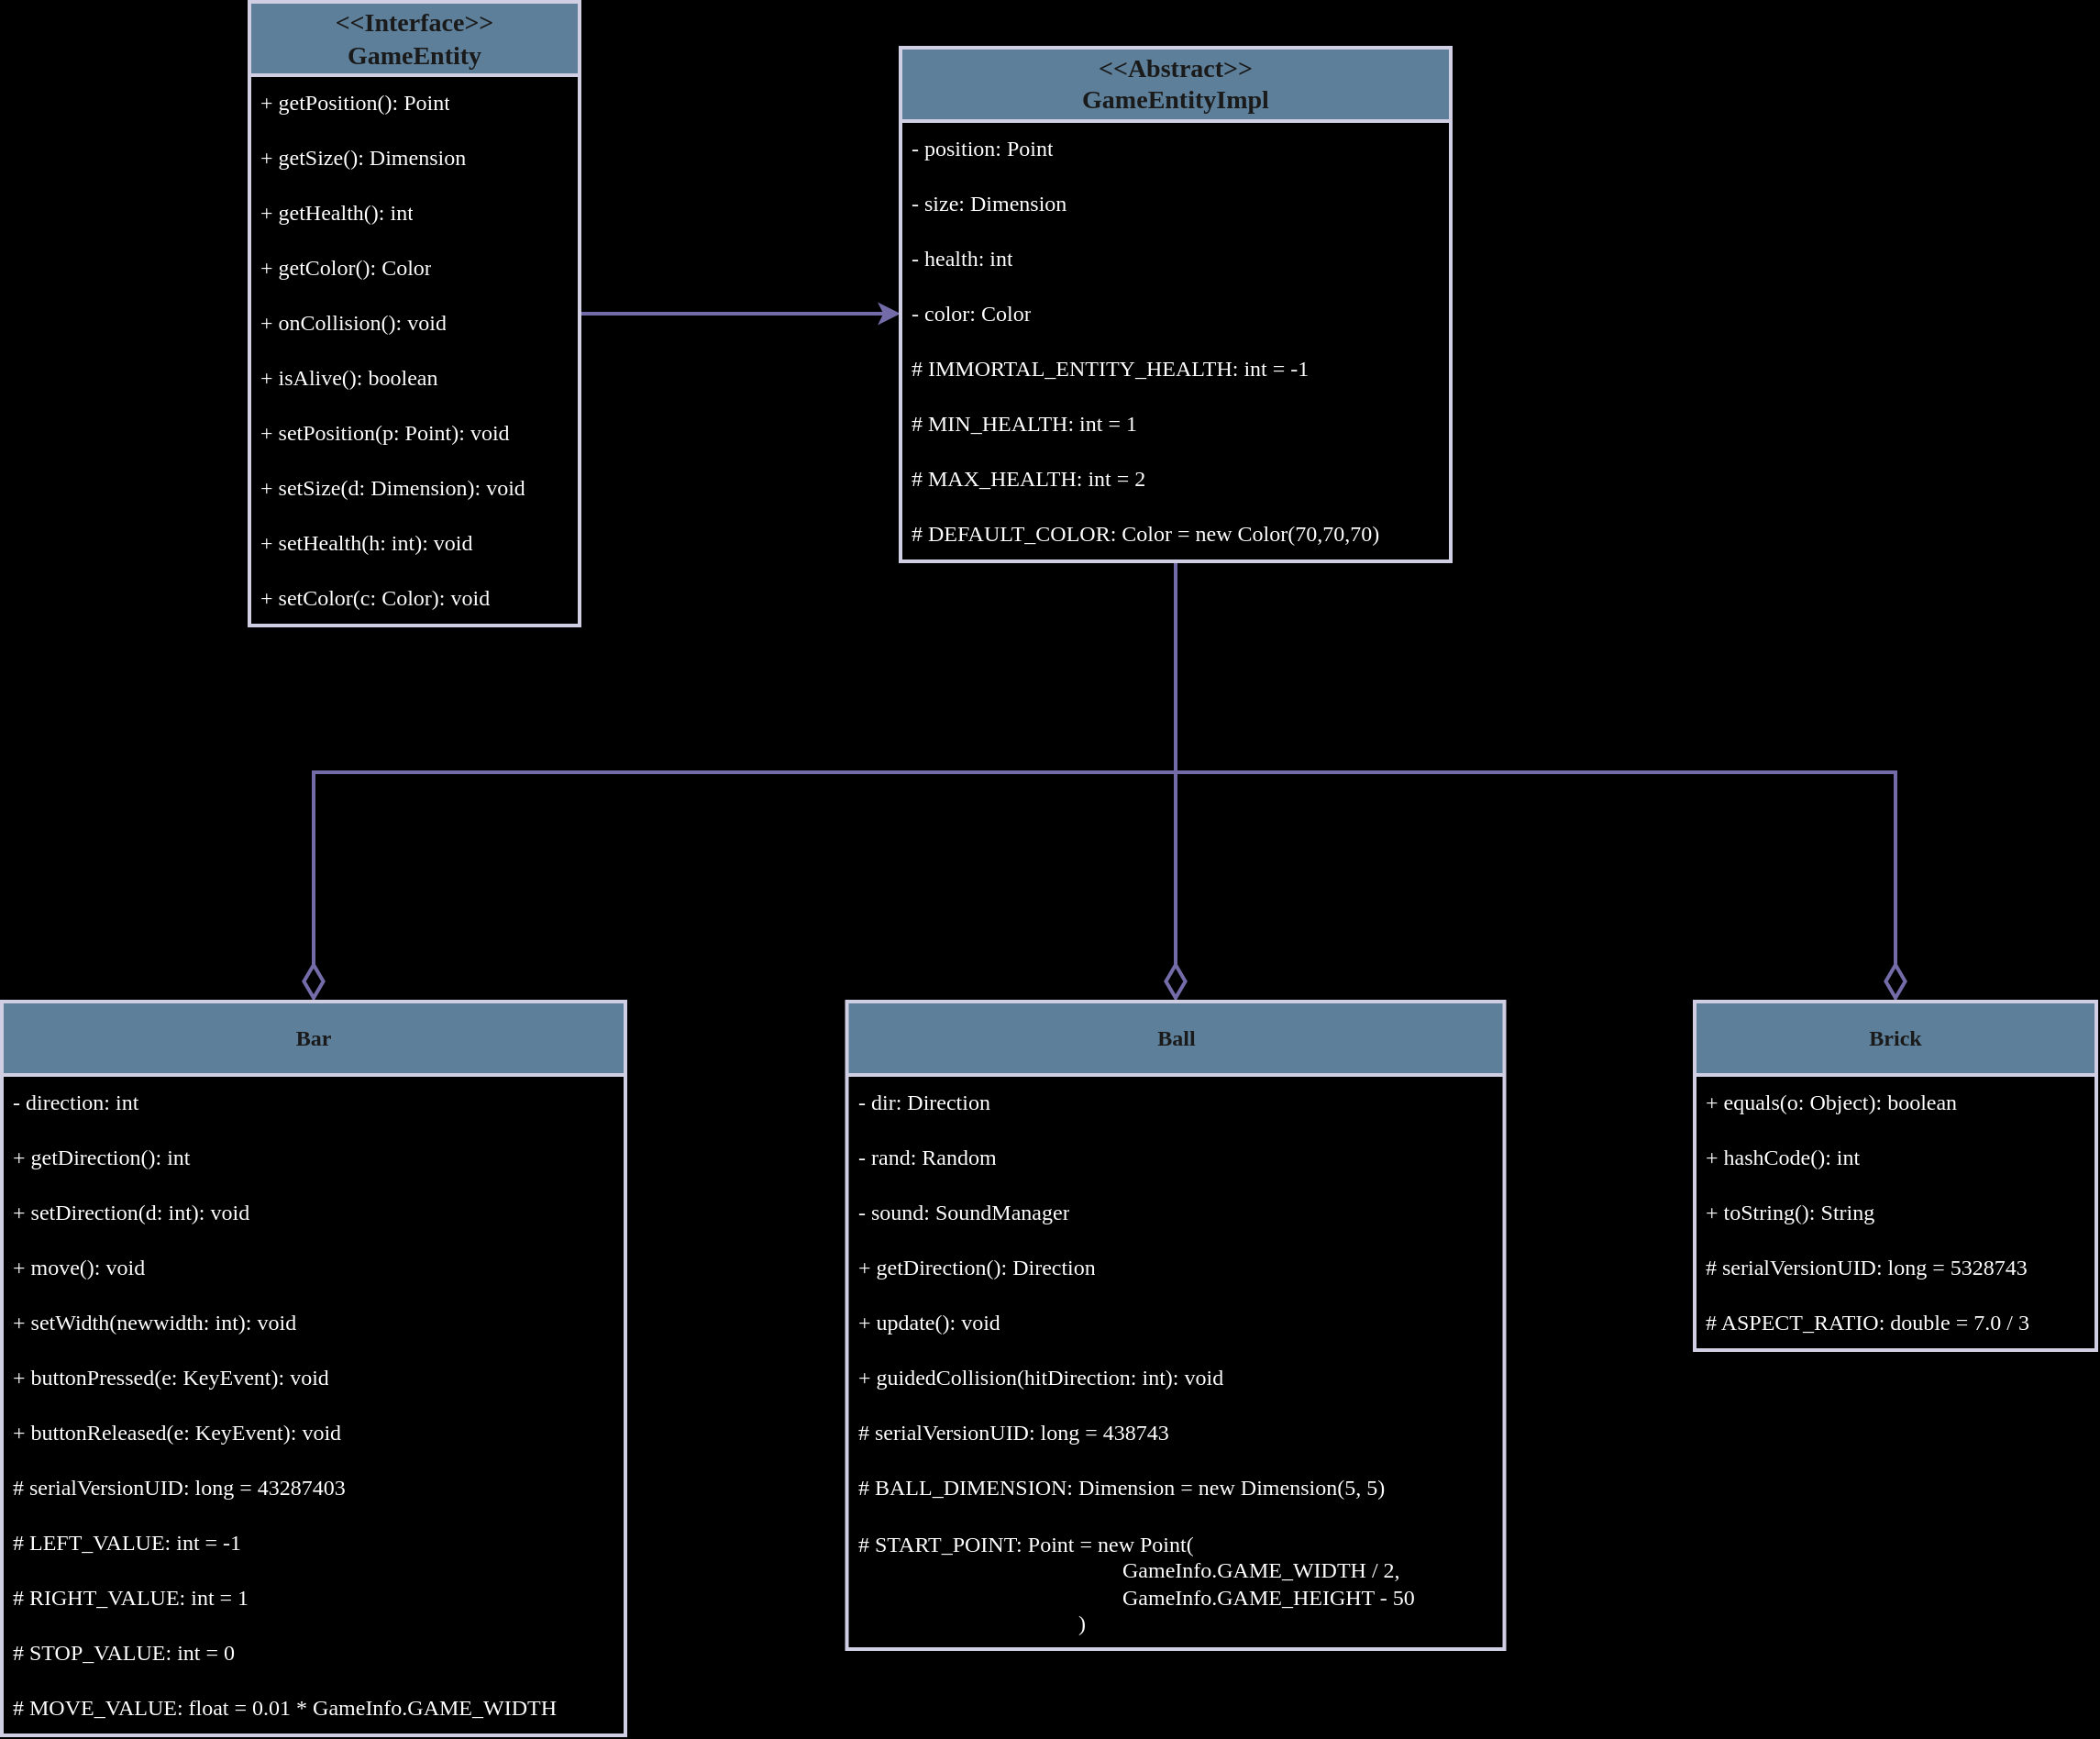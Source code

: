 <mxfile version="24.5.5" type="github">
  <diagram name="Page-1" id="WcbimgASWyKFYWRgDJHT">
    <mxGraphModel dx="1940" dy="2030" grid="0" gridSize="10" guides="1" tooltips="1" connect="1" arrows="1" fold="1" page="0" pageScale="1" pageWidth="850" pageHeight="1100" background="#000000" math="0" shadow="0">
      <root>
        <mxCell id="0" />
        <mxCell id="1" parent="0" />
        <mxCell id="DyRPAL3B6Roxzkc7XD3o-106" style="edgeStyle=orthogonalEdgeStyle;rounded=0;orthogonalLoop=1;jettySize=auto;html=1;entryX=0;entryY=0.5;entryDx=0;entryDy=0;labelBackgroundColor=none;strokeColor=#736CA8;fontColor=default;strokeWidth=2;" edge="1" parent="1" source="DyRPAL3B6Roxzkc7XD3o-27" target="DyRPAL3B6Roxzkc7XD3o-43">
          <mxGeometry relative="1" as="geometry" />
        </mxCell>
        <mxCell id="DyRPAL3B6Roxzkc7XD3o-27" value="&lt;b&gt;&lt;span style=&quot;font-size: 14px;&quot;&gt;&lt;font face=&quot;Verdana&quot;&gt;&amp;lt;&amp;lt;Interface&amp;gt;&amp;gt;&lt;br&gt;GameEntity&lt;/font&gt;&lt;/span&gt;&lt;/b&gt;" style="swimlane;fontStyle=0;childLayout=stackLayout;horizontal=1;startSize=40;horizontalStack=0;resizeParent=1;resizeParentMax=0;resizeLast=0;collapsible=1;marginBottom=0;whiteSpace=wrap;html=1;labelBackgroundColor=none;fillColor=#5D7F99;strokeColor=#D0CEE2;fontColor=#1A1A1A;rounded=0;spacingTop=0;spacing=2;strokeWidth=2;" vertex="1" parent="1">
          <mxGeometry x="-15" y="15" width="180" height="340" as="geometry">
            <mxRectangle x="40" y="40" width="130" height="50" as="alternateBounds" />
          </mxGeometry>
        </mxCell>
        <mxCell id="DyRPAL3B6Roxzkc7XD3o-28" value=" + getPosition(): Point" style="text;strokeColor=none;fillColor=none;align=left;verticalAlign=middle;spacingLeft=4;spacingRight=4;overflow=hidden;points=[[0,0.5],[1,0.5]];portConstraint=eastwest;rotatable=0;whiteSpace=wrap;html=1;labelBackgroundColor=none;fontColor=#FFFFFF;rounded=0;fontFamily=https://fonts.googleapis.com/css2?family=Roboto+Mono:ital,wght@0,100..700;1,100..700&amp;display=swap;fontSource=https%3A%2F%2Ffonts.googleapis.com%2Fcss%3Ffamily%3Dhttps%253A%252F%252Ffonts.googleapis.com%252Fcss2%253Ffamily%253DRoboto%252BMono%253Aital%252Cwght%25400%252C100..700%253B1%252C100..700%2526display%253Dswap;" vertex="1" parent="DyRPAL3B6Roxzkc7XD3o-27">
          <mxGeometry y="40" width="180" height="30" as="geometry" />
        </mxCell>
        <mxCell id="DyRPAL3B6Roxzkc7XD3o-29" value="+ getSize(): Dimension" style="text;strokeColor=none;fillColor=none;align=left;verticalAlign=middle;spacingLeft=4;spacingRight=4;overflow=hidden;points=[[0,0.5],[1,0.5]];portConstraint=eastwest;rotatable=0;whiteSpace=wrap;html=1;labelBackgroundColor=none;fontColor=#FFFFFF;rounded=0;fontFamily=https://fonts.googleapis.com/css2?family=Roboto+Mono:ital,wght@0,100..700;1,100..700&amp;display=swap;fontSource=https%3A%2F%2Ffonts.googleapis.com%2Fcss%3Ffamily%3Dhttps%253A%252F%252Ffonts.googleapis.com%252Fcss2%253Ffamily%253DRoboto%252BMono%253Aital%252Cwght%25400%252C100..700%253B1%252C100..700%2526display%253Dswap;" vertex="1" parent="DyRPAL3B6Roxzkc7XD3o-27">
          <mxGeometry y="70" width="180" height="30" as="geometry" />
        </mxCell>
        <mxCell id="DyRPAL3B6Roxzkc7XD3o-30" value="+ getHealth(): int" style="text;strokeColor=none;fillColor=none;align=left;verticalAlign=middle;spacingLeft=4;spacingRight=4;overflow=hidden;points=[[0,0.5],[1,0.5]];portConstraint=eastwest;rotatable=0;whiteSpace=wrap;html=1;labelBackgroundColor=none;fontColor=#FFFFFF;rounded=0;fontFamily=https://fonts.googleapis.com/css2?family=Roboto+Mono:ital,wght@0,100..700;1,100..700&amp;display=swap;fontSource=https%3A%2F%2Ffonts.googleapis.com%2Fcss%3Ffamily%3Dhttps%253A%252F%252Ffonts.googleapis.com%252Fcss2%253Ffamily%253DRoboto%252BMono%253Aital%252Cwght%25400%252C100..700%253B1%252C100..700%2526display%253Dswap;" vertex="1" parent="DyRPAL3B6Roxzkc7XD3o-27">
          <mxGeometry y="100" width="180" height="30" as="geometry" />
        </mxCell>
        <mxCell id="DyRPAL3B6Roxzkc7XD3o-31" value="+ getColor(): Color" style="text;strokeColor=none;fillColor=none;align=left;verticalAlign=middle;spacingLeft=4;spacingRight=4;overflow=hidden;points=[[0,0.5],[1,0.5]];portConstraint=eastwest;rotatable=0;whiteSpace=wrap;html=1;labelBackgroundColor=none;fontColor=#FFFFFF;rounded=0;fontFamily=https://fonts.googleapis.com/css2?family=Roboto+Mono:ital,wght@0,100..700;1,100..700&amp;display=swap;fontSource=https%3A%2F%2Ffonts.googleapis.com%2Fcss%3Ffamily%3Dhttps%253A%252F%252Ffonts.googleapis.com%252Fcss2%253Ffamily%253DRoboto%252BMono%253Aital%252Cwght%25400%252C100..700%253B1%252C100..700%2526display%253Dswap;" vertex="1" parent="DyRPAL3B6Roxzkc7XD3o-27">
          <mxGeometry y="130" width="180" height="30" as="geometry" />
        </mxCell>
        <mxCell id="DyRPAL3B6Roxzkc7XD3o-32" value="+ onCollision(): void" style="text;strokeColor=none;fillColor=none;align=left;verticalAlign=middle;spacingLeft=4;spacingRight=4;overflow=hidden;points=[[0,0.5],[1,0.5]];portConstraint=eastwest;rotatable=0;whiteSpace=wrap;html=1;labelBackgroundColor=none;fontColor=#FFFFFF;rounded=0;fontFamily=https://fonts.googleapis.com/css2?family=Roboto+Mono:ital,wght@0,100..700;1,100..700&amp;display=swap;fontSource=https%3A%2F%2Ffonts.googleapis.com%2Fcss%3Ffamily%3Dhttps%253A%252F%252Ffonts.googleapis.com%252Fcss2%253Ffamily%253DRoboto%252BMono%253Aital%252Cwght%25400%252C100..700%253B1%252C100..700%2526display%253Dswap;" vertex="1" parent="DyRPAL3B6Roxzkc7XD3o-27">
          <mxGeometry y="160" width="180" height="30" as="geometry" />
        </mxCell>
        <mxCell id="DyRPAL3B6Roxzkc7XD3o-33" value="+ isAlive(): boolean" style="text;strokeColor=none;fillColor=none;align=left;verticalAlign=middle;spacingLeft=4;spacingRight=4;overflow=hidden;points=[[0,0.5],[1,0.5]];portConstraint=eastwest;rotatable=0;whiteSpace=wrap;html=1;labelBackgroundColor=none;fontColor=#FFFFFF;rounded=0;fontFamily=https://fonts.googleapis.com/css2?family=Roboto+Mono:ital,wght@0,100..700;1,100..700&amp;display=swap;fontSource=https%3A%2F%2Ffonts.googleapis.com%2Fcss%3Ffamily%3Dhttps%253A%252F%252Ffonts.googleapis.com%252Fcss2%253Ffamily%253DRoboto%252BMono%253Aital%252Cwght%25400%252C100..700%253B1%252C100..700%2526display%253Dswap;" vertex="1" parent="DyRPAL3B6Roxzkc7XD3o-27">
          <mxGeometry y="190" width="180" height="30" as="geometry" />
        </mxCell>
        <mxCell id="DyRPAL3B6Roxzkc7XD3o-34" value="+ setPosition(p: Point): void" style="text;strokeColor=none;fillColor=none;align=left;verticalAlign=middle;spacingLeft=4;spacingRight=4;overflow=hidden;points=[[0,0.5],[1,0.5]];portConstraint=eastwest;rotatable=0;whiteSpace=wrap;html=1;labelBackgroundColor=none;fontColor=#FFFFFF;rounded=0;fontFamily=https://fonts.googleapis.com/css2?family=Roboto+Mono:ital,wght@0,100..700;1,100..700&amp;display=swap;fontSource=https%3A%2F%2Ffonts.googleapis.com%2Fcss%3Ffamily%3Dhttps%253A%252F%252Ffonts.googleapis.com%252Fcss2%253Ffamily%253DRoboto%252BMono%253Aital%252Cwght%25400%252C100..700%253B1%252C100..700%2526display%253Dswap;" vertex="1" parent="DyRPAL3B6Roxzkc7XD3o-27">
          <mxGeometry y="220" width="180" height="30" as="geometry" />
        </mxCell>
        <mxCell id="DyRPAL3B6Roxzkc7XD3o-35" value="+ setSize(d: Dimension): void" style="text;strokeColor=none;fillColor=none;align=left;verticalAlign=middle;spacingLeft=4;spacingRight=4;overflow=hidden;points=[[0,0.5],[1,0.5]];portConstraint=eastwest;rotatable=0;whiteSpace=wrap;html=1;labelBackgroundColor=none;fontColor=#FFFFFF;rounded=0;fontFamily=https://fonts.googleapis.com/css2?family=Roboto+Mono:ital,wght@0,100..700;1,100..700&amp;display=swap;fontSource=https%3A%2F%2Ffonts.googleapis.com%2Fcss%3Ffamily%3Dhttps%253A%252F%252Ffonts.googleapis.com%252Fcss2%253Ffamily%253DRoboto%252BMono%253Aital%252Cwght%25400%252C100..700%253B1%252C100..700%2526display%253Dswap;" vertex="1" parent="DyRPAL3B6Roxzkc7XD3o-27">
          <mxGeometry y="250" width="180" height="30" as="geometry" />
        </mxCell>
        <mxCell id="DyRPAL3B6Roxzkc7XD3o-36" value="+ setHealth(h: int): void" style="text;strokeColor=none;fillColor=none;align=left;verticalAlign=middle;spacingLeft=4;spacingRight=4;overflow=hidden;points=[[0,0.5],[1,0.5]];portConstraint=eastwest;rotatable=0;whiteSpace=wrap;html=1;labelBackgroundColor=none;fontColor=#FFFFFF;rounded=0;fontFamily=https://fonts.googleapis.com/css2?family=Roboto+Mono:ital,wght@0,100..700;1,100..700&amp;display=swap;fontSource=https%3A%2F%2Ffonts.googleapis.com%2Fcss%3Ffamily%3Dhttps%253A%252F%252Ffonts.googleapis.com%252Fcss2%253Ffamily%253DRoboto%252BMono%253Aital%252Cwght%25400%252C100..700%253B1%252C100..700%2526display%253Dswap;" vertex="1" parent="DyRPAL3B6Roxzkc7XD3o-27">
          <mxGeometry y="280" width="180" height="30" as="geometry" />
        </mxCell>
        <mxCell id="DyRPAL3B6Roxzkc7XD3o-37" value="+ setColor(c: Color): void" style="text;strokeColor=none;fillColor=none;align=left;verticalAlign=middle;spacingLeft=4;spacingRight=4;overflow=hidden;points=[[0,0.5],[1,0.5]];portConstraint=eastwest;rotatable=0;whiteSpace=wrap;html=1;labelBackgroundColor=none;fontColor=#FFFFFF;rounded=0;fontFamily=https://fonts.googleapis.com/css2?family=Roboto+Mono:ital,wght@0,100..700;1,100..700&amp;display=swap;fontSource=https%3A%2F%2Ffonts.googleapis.com%2Fcss%3Ffamily%3Dhttps%253A%252F%252Ffonts.googleapis.com%252Fcss2%253Ffamily%253DRoboto%252BMono%253Aital%252Cwght%25400%252C100..700%253B1%252C100..700%2526display%253Dswap;" vertex="1" parent="DyRPAL3B6Roxzkc7XD3o-27">
          <mxGeometry y="310" width="180" height="30" as="geometry" />
        </mxCell>
        <mxCell id="DyRPAL3B6Roxzkc7XD3o-109" style="edgeStyle=orthogonalEdgeStyle;rounded=0;orthogonalLoop=1;jettySize=auto;html=1;exitX=0.5;exitY=1;exitDx=0;exitDy=0;entryX=0.5;entryY=0;entryDx=0;entryDy=0;labelBackgroundColor=none;strokeColor=#736CA8;fontColor=default;strokeWidth=2;endArrow=diamondThin;endFill=0;startSize=16;endSize=16;" edge="1" parent="1" source="DyRPAL3B6Roxzkc7XD3o-39" target="DyRPAL3B6Roxzkc7XD3o-54">
          <mxGeometry relative="1" as="geometry" />
        </mxCell>
        <mxCell id="DyRPAL3B6Roxzkc7XD3o-110" style="edgeStyle=orthogonalEdgeStyle;rounded=0;orthogonalLoop=1;jettySize=auto;html=1;exitX=0.5;exitY=1;exitDx=0;exitDy=0;entryX=0.5;entryY=0;entryDx=0;entryDy=0;labelBackgroundColor=none;strokeColor=#736CA8;fontColor=default;strokeWidth=2;endArrow=diamondThin;endFill=0;endSize=16;" edge="1" parent="1" source="DyRPAL3B6Roxzkc7XD3o-39" target="DyRPAL3B6Roxzkc7XD3o-67">
          <mxGeometry relative="1" as="geometry" />
        </mxCell>
        <mxCell id="DyRPAL3B6Roxzkc7XD3o-111" style="edgeStyle=orthogonalEdgeStyle;rounded=0;orthogonalLoop=1;jettySize=auto;html=1;exitX=0.5;exitY=1;exitDx=0;exitDy=0;entryX=0.5;entryY=0;entryDx=0;entryDy=0;labelBackgroundColor=none;strokeColor=#736CA8;fontColor=default;strokeWidth=2;endArrow=diamondThin;endFill=0;endSize=16;" edge="1" parent="1" source="DyRPAL3B6Roxzkc7XD3o-39" target="DyRPAL3B6Roxzkc7XD3o-80">
          <mxGeometry relative="1" as="geometry" />
        </mxCell>
        <mxCell id="DyRPAL3B6Roxzkc7XD3o-39" value="&lt;font face=&quot;Verdana&quot;&gt;&lt;b style=&quot;font-size: 14px;&quot;&gt;&amp;lt;&amp;lt;Abstract&amp;gt;&amp;gt;&lt;br&gt;GameEntityImpl&lt;/b&gt;&lt;/font&gt;" style="swimlane;fontStyle=0;childLayout=stackLayout;horizontal=1;startSize=40;horizontalStack=0;resizeParent=1;resizeParentMax=0;resizeLast=0;collapsible=1;marginBottom=0;whiteSpace=wrap;html=1;labelBackgroundColor=none;fillColor=#5D7F99;strokeColor=#D0CEE2;fontColor=#1A1A1A;rounded=0;strokeWidth=2;" vertex="1" parent="1">
          <mxGeometry x="340" y="40" width="300" height="280" as="geometry">
            <mxRectangle x="340" y="40" width="150" height="50" as="alternateBounds" />
          </mxGeometry>
        </mxCell>
        <mxCell id="DyRPAL3B6Roxzkc7XD3o-40" value="- position: Point" style="text;strokeColor=none;fillColor=none;align=left;verticalAlign=middle;spacingLeft=4;spacingRight=4;overflow=hidden;points=[[0,0.5],[1,0.5]];portConstraint=eastwest;rotatable=0;whiteSpace=wrap;html=1;labelBackgroundColor=none;fontColor=#FFFFFF;rounded=0;fontFamily=https://fonts.googleapis.com/css2?family=Roboto+Mono:ital,wght@0,100..700;1,100..700&amp;display=swap;fontSource=https%3A%2F%2Ffonts.googleapis.com%2Fcss%3Ffamily%3Dhttps%253A%252F%252Ffonts.googleapis.com%252Fcss2%253Ffamily%253DRoboto%252BMono%253Aital%252Cwght%25400%252C100..700%253B1%252C100..700%2526display%253Dswap;" vertex="1" parent="DyRPAL3B6Roxzkc7XD3o-39">
          <mxGeometry y="40" width="300" height="30" as="geometry" />
        </mxCell>
        <mxCell id="DyRPAL3B6Roxzkc7XD3o-41" value="- size: Dimension" style="text;strokeColor=none;fillColor=none;align=left;verticalAlign=middle;spacingLeft=4;spacingRight=4;overflow=hidden;points=[[0,0.5],[1,0.5]];portConstraint=eastwest;rotatable=0;whiteSpace=wrap;html=1;labelBackgroundColor=none;fontColor=#FFFFFF;rounded=0;fontFamily=https://fonts.googleapis.com/css2?family=Roboto+Mono:ital,wght@0,100..700;1,100..700&amp;display=swap;fontSource=https%3A%2F%2Ffonts.googleapis.com%2Fcss%3Ffamily%3Dhttps%253A%252F%252Ffonts.googleapis.com%252Fcss2%253Ffamily%253DRoboto%252BMono%253Aital%252Cwght%25400%252C100..700%253B1%252C100..700%2526display%253Dswap;" vertex="1" parent="DyRPAL3B6Roxzkc7XD3o-39">
          <mxGeometry y="70" width="300" height="30" as="geometry" />
        </mxCell>
        <mxCell id="DyRPAL3B6Roxzkc7XD3o-42" value="- health: int" style="text;strokeColor=none;fillColor=none;align=left;verticalAlign=middle;spacingLeft=4;spacingRight=4;overflow=hidden;points=[[0,0.5],[1,0.5]];portConstraint=eastwest;rotatable=0;whiteSpace=wrap;html=1;labelBackgroundColor=none;fontColor=#FFFFFF;rounded=0;fontFamily=https://fonts.googleapis.com/css2?family=Roboto+Mono:ital,wght@0,100..700;1,100..700&amp;display=swap;fontSource=https%3A%2F%2Ffonts.googleapis.com%2Fcss%3Ffamily%3Dhttps%253A%252F%252Ffonts.googleapis.com%252Fcss2%253Ffamily%253DRoboto%252BMono%253Aital%252Cwght%25400%252C100..700%253B1%252C100..700%2526display%253Dswap;" vertex="1" parent="DyRPAL3B6Roxzkc7XD3o-39">
          <mxGeometry y="100" width="300" height="30" as="geometry" />
        </mxCell>
        <mxCell id="DyRPAL3B6Roxzkc7XD3o-43" value="- color: Color" style="text;strokeColor=none;fillColor=none;align=left;verticalAlign=middle;spacingLeft=4;spacingRight=4;overflow=hidden;points=[[0,0.5],[1,0.5]];portConstraint=eastwest;rotatable=0;whiteSpace=wrap;html=1;labelBackgroundColor=none;fontColor=#FFFFFF;rounded=0;fontFamily=https://fonts.googleapis.com/css2?family=Roboto+Mono:ital,wght@0,100..700;1,100..700&amp;display=swap;fontSource=https%3A%2F%2Ffonts.googleapis.com%2Fcss%3Ffamily%3Dhttps%253A%252F%252Ffonts.googleapis.com%252Fcss2%253Ffamily%253DRoboto%252BMono%253Aital%252Cwght%25400%252C100..700%253B1%252C100..700%2526display%253Dswap;" vertex="1" parent="DyRPAL3B6Roxzkc7XD3o-39">
          <mxGeometry y="130" width="300" height="30" as="geometry" />
        </mxCell>
        <mxCell id="DyRPAL3B6Roxzkc7XD3o-48" value="# IMMORTAL_ENTITY_HEALTH: int = -1" style="text;strokeColor=none;fillColor=none;align=left;verticalAlign=middle;spacingLeft=4;spacingRight=4;overflow=hidden;points=[[0,0.5],[1,0.5]];portConstraint=eastwest;rotatable=0;whiteSpace=wrap;html=1;labelBackgroundColor=none;fontColor=#FFFFFF;rounded=0;fontFamily=https://fonts.googleapis.com/css2?family=Roboto+Mono:ital,wght@0,100..700;1,100..700&amp;display=swap;fontSource=https%3A%2F%2Ffonts.googleapis.com%2Fcss%3Ffamily%3Dhttps%253A%252F%252Ffonts.googleapis.com%252Fcss2%253Ffamily%253DRoboto%252BMono%253Aital%252Cwght%25400%252C100..700%253B1%252C100..700%2526display%253Dswap;" vertex="1" parent="DyRPAL3B6Roxzkc7XD3o-39">
          <mxGeometry y="160" width="300" height="30" as="geometry" />
        </mxCell>
        <mxCell id="DyRPAL3B6Roxzkc7XD3o-49" value="# MIN_HEALTH: int = 1" style="text;strokeColor=none;fillColor=none;align=left;verticalAlign=middle;spacingLeft=4;spacingRight=4;overflow=hidden;points=[[0,0.5],[1,0.5]];portConstraint=eastwest;rotatable=0;whiteSpace=wrap;html=1;labelBackgroundColor=none;fontColor=#FFFFFF;rounded=0;fontFamily=https://fonts.googleapis.com/css2?family=Roboto+Mono:ital,wght@0,100..700;1,100..700&amp;display=swap;fontSource=https%3A%2F%2Ffonts.googleapis.com%2Fcss%3Ffamily%3Dhttps%253A%252F%252Ffonts.googleapis.com%252Fcss2%253Ffamily%253DRoboto%252BMono%253Aital%252Cwght%25400%252C100..700%253B1%252C100..700%2526display%253Dswap;" vertex="1" parent="DyRPAL3B6Roxzkc7XD3o-39">
          <mxGeometry y="190" width="300" height="30" as="geometry" />
        </mxCell>
        <mxCell id="DyRPAL3B6Roxzkc7XD3o-50" value="# MAX_HEALTH: int = 2" style="text;strokeColor=none;fillColor=none;align=left;verticalAlign=middle;spacingLeft=4;spacingRight=4;overflow=hidden;points=[[0,0.5],[1,0.5]];portConstraint=eastwest;rotatable=0;whiteSpace=wrap;html=1;labelBackgroundColor=none;fontColor=#FFFFFF;rounded=0;fontFamily=https://fonts.googleapis.com/css2?family=Roboto+Mono:ital,wght@0,100..700;1,100..700&amp;display=swap;fontSource=https%3A%2F%2Ffonts.googleapis.com%2Fcss%3Ffamily%3Dhttps%253A%252F%252Ffonts.googleapis.com%252Fcss2%253Ffamily%253DRoboto%252BMono%253Aital%252Cwght%25400%252C100..700%253B1%252C100..700%2526display%253Dswap;" vertex="1" parent="DyRPAL3B6Roxzkc7XD3o-39">
          <mxGeometry y="220" width="300" height="30" as="geometry" />
        </mxCell>
        <mxCell id="DyRPAL3B6Roxzkc7XD3o-51" value="# DEFAULT_COLOR: Color = new Color(70,70,70)" style="text;strokeColor=none;fillColor=none;align=left;verticalAlign=middle;spacingLeft=4;spacingRight=4;overflow=hidden;points=[[0,0.5],[1,0.5]];portConstraint=eastwest;rotatable=0;whiteSpace=wrap;html=1;labelBackgroundColor=none;fontColor=#FFFFFF;rounded=0;fontFamily=https://fonts.googleapis.com/css2?family=Roboto+Mono:ital,wght@0,100..700;1,100..700&amp;display=swap;fontSource=https%3A%2F%2Ffonts.googleapis.com%2Fcss%3Ffamily%3Dhttps%253A%252F%252Ffonts.googleapis.com%252Fcss2%253Ffamily%253DRoboto%252BMono%253Aital%252Cwght%25400%252C100..700%253B1%252C100..700%2526display%253Dswap;" vertex="1" parent="DyRPAL3B6Roxzkc7XD3o-39">
          <mxGeometry y="250" width="300" height="30" as="geometry" />
        </mxCell>
        <mxCell id="DyRPAL3B6Roxzkc7XD3o-54" value="&lt;font face=&quot;Verdana&quot;&gt;&lt;b&gt;Bar&lt;/b&gt;&lt;/font&gt;" style="swimlane;fontStyle=0;childLayout=stackLayout;horizontal=1;startSize=40;horizontalStack=0;resizeParent=1;resizeParentMax=0;resizeLast=0;collapsible=1;marginBottom=0;whiteSpace=wrap;html=1;labelBackgroundColor=none;fillColor=#5D7F99;strokeColor=#D0CEE2;fontColor=#1A1A1A;rounded=0;strokeWidth=2;" vertex="1" parent="1">
          <mxGeometry x="-150" y="560" width="340" height="400" as="geometry">
            <mxRectangle x="-150" y="560" width="150" height="50" as="alternateBounds" />
          </mxGeometry>
        </mxCell>
        <mxCell id="DyRPAL3B6Roxzkc7XD3o-55" value="- direction: int" style="text;strokeColor=none;fillColor=none;align=left;verticalAlign=middle;spacingLeft=4;spacingRight=4;overflow=hidden;points=[[0,0.5],[1,0.5]];portConstraint=eastwest;rotatable=0;whiteSpace=wrap;html=1;labelBackgroundColor=none;fontColor=#FFFFFF;rounded=0;fontFamily=https://fonts.googleapis.com/css2?family=Roboto+Mono:ital,wght@0,100..700;1,100..700&amp;display=swap;fontSource=https%3A%2F%2Ffonts.googleapis.com%2Fcss%3Ffamily%3Dhttps%253A%252F%252Ffonts.googleapis.com%252Fcss2%253Ffamily%253DRoboto%252BMono%253Aital%252Cwght%25400%252C100..700%253B1%252C100..700%2526display%253Dswap;" vertex="1" parent="DyRPAL3B6Roxzkc7XD3o-54">
          <mxGeometry y="40" width="340" height="30" as="geometry" />
        </mxCell>
        <mxCell id="DyRPAL3B6Roxzkc7XD3o-56" value="+ getDirection(): int" style="text;strokeColor=none;fillColor=none;align=left;verticalAlign=middle;spacingLeft=4;spacingRight=4;overflow=hidden;points=[[0,0.5],[1,0.5]];portConstraint=eastwest;rotatable=0;whiteSpace=wrap;html=1;labelBackgroundColor=none;fontColor=#FFFFFF;rounded=0;fontFamily=https://fonts.googleapis.com/css2?family=Roboto+Mono:ital,wght@0,100..700;1,100..700&amp;display=swap;fontSource=https%3A%2F%2Ffonts.googleapis.com%2Fcss%3Ffamily%3Dhttps%253A%252F%252Ffonts.googleapis.com%252Fcss2%253Ffamily%253DRoboto%252BMono%253Aital%252Cwght%25400%252C100..700%253B1%252C100..700%2526display%253Dswap;" vertex="1" parent="DyRPAL3B6Roxzkc7XD3o-54">
          <mxGeometry y="70" width="340" height="30" as="geometry" />
        </mxCell>
        <mxCell id="DyRPAL3B6Roxzkc7XD3o-57" value="+ setDirection(d: int): void" style="text;strokeColor=none;fillColor=none;align=left;verticalAlign=middle;spacingLeft=4;spacingRight=4;overflow=hidden;points=[[0,0.5],[1,0.5]];portConstraint=eastwest;rotatable=0;whiteSpace=wrap;html=1;labelBackgroundColor=none;fontColor=#FFFFFF;rounded=0;fontFamily=https://fonts.googleapis.com/css2?family=Roboto+Mono:ital,wght@0,100..700;1,100..700&amp;display=swap;fontSource=https%3A%2F%2Ffonts.googleapis.com%2Fcss%3Ffamily%3Dhttps%253A%252F%252Ffonts.googleapis.com%252Fcss2%253Ffamily%253DRoboto%252BMono%253Aital%252Cwght%25400%252C100..700%253B1%252C100..700%2526display%253Dswap;" vertex="1" parent="DyRPAL3B6Roxzkc7XD3o-54">
          <mxGeometry y="100" width="340" height="30" as="geometry" />
        </mxCell>
        <mxCell id="DyRPAL3B6Roxzkc7XD3o-58" value="+ move(): void" style="text;strokeColor=none;fillColor=none;align=left;verticalAlign=middle;spacingLeft=4;spacingRight=4;overflow=hidden;points=[[0,0.5],[1,0.5]];portConstraint=eastwest;rotatable=0;whiteSpace=wrap;html=1;labelBackgroundColor=none;fontColor=#FFFFFF;rounded=0;fontFamily=https://fonts.googleapis.com/css2?family=Roboto+Mono:ital,wght@0,100..700;1,100..700&amp;display=swap;fontSource=https%3A%2F%2Ffonts.googleapis.com%2Fcss%3Ffamily%3Dhttps%253A%252F%252Ffonts.googleapis.com%252Fcss2%253Ffamily%253DRoboto%252BMono%253Aital%252Cwght%25400%252C100..700%253B1%252C100..700%2526display%253Dswap;" vertex="1" parent="DyRPAL3B6Roxzkc7XD3o-54">
          <mxGeometry y="130" width="340" height="30" as="geometry" />
        </mxCell>
        <mxCell id="DyRPAL3B6Roxzkc7XD3o-114" value="+ setWidth(newwidth: int): void" style="text;strokeColor=none;fillColor=none;align=left;verticalAlign=middle;spacingLeft=4;spacingRight=4;overflow=hidden;points=[[0,0.5],[1,0.5]];portConstraint=eastwest;rotatable=0;whiteSpace=wrap;html=1;labelBackgroundColor=none;fontColor=#FFFFFF;rounded=0;fontFamily=https://fonts.googleapis.com/css2?family=Roboto+Mono:ital,wght@0,100..700;1,100..700&amp;display=swap;fontSource=https%3A%2F%2Ffonts.googleapis.com%2Fcss%3Ffamily%3Dhttps%253A%252F%252Ffonts.googleapis.com%252Fcss2%253Ffamily%253DRoboto%252BMono%253Aital%252Cwght%25400%252C100..700%253B1%252C100..700%2526display%253Dswap;" vertex="1" parent="DyRPAL3B6Roxzkc7XD3o-54">
          <mxGeometry y="160" width="340" height="30" as="geometry" />
        </mxCell>
        <mxCell id="DyRPAL3B6Roxzkc7XD3o-115" value="+ buttonPressed(e: KeyEvent): void" style="text;strokeColor=none;fillColor=none;align=left;verticalAlign=middle;spacingLeft=4;spacingRight=4;overflow=hidden;points=[[0,0.5],[1,0.5]];portConstraint=eastwest;rotatable=0;whiteSpace=wrap;html=1;labelBackgroundColor=none;fontColor=#FFFFFF;rounded=0;fontFamily=https://fonts.googleapis.com/css2?family=Roboto+Mono:ital,wght@0,100..700;1,100..700&amp;display=swap;fontSource=https%3A%2F%2Ffonts.googleapis.com%2Fcss%3Ffamily%3Dhttps%253A%252F%252Ffonts.googleapis.com%252Fcss2%253Ffamily%253DRoboto%252BMono%253Aital%252Cwght%25400%252C100..700%253B1%252C100..700%2526display%253Dswap;" vertex="1" parent="DyRPAL3B6Roxzkc7XD3o-54">
          <mxGeometry y="190" width="340" height="30" as="geometry" />
        </mxCell>
        <mxCell id="DyRPAL3B6Roxzkc7XD3o-116" value="+ buttonReleased(e: KeyEvent): void" style="text;strokeColor=none;fillColor=none;align=left;verticalAlign=middle;spacingLeft=4;spacingRight=4;overflow=hidden;points=[[0,0.5],[1,0.5]];portConstraint=eastwest;rotatable=0;whiteSpace=wrap;html=1;labelBackgroundColor=none;fontColor=#FFFFFF;rounded=0;fontFamily=https://fonts.googleapis.com/css2?family=Roboto+Mono:ital,wght@0,100..700;1,100..700&amp;display=swap;fontSource=https%3A%2F%2Ffonts.googleapis.com%2Fcss%3Ffamily%3Dhttps%253A%252F%252Ffonts.googleapis.com%252Fcss2%253Ffamily%253DRoboto%252BMono%253Aital%252Cwght%25400%252C100..700%253B1%252C100..700%2526display%253Dswap;" vertex="1" parent="DyRPAL3B6Roxzkc7XD3o-54">
          <mxGeometry y="220" width="340" height="30" as="geometry" />
        </mxCell>
        <mxCell id="DyRPAL3B6Roxzkc7XD3o-63" value="# serialVersionUID: long = 43287403" style="text;strokeColor=none;fillColor=none;align=left;verticalAlign=middle;spacingLeft=4;spacingRight=4;overflow=hidden;points=[[0,0.5],[1,0.5]];portConstraint=eastwest;rotatable=0;whiteSpace=wrap;html=1;labelBackgroundColor=none;fontColor=#FFFFFF;rounded=0;fontFamily=https://fonts.googleapis.com/css2?family=Roboto+Mono:ital,wght@0,100..700;1,100..700&amp;display=swap;fontSource=https%3A%2F%2Ffonts.googleapis.com%2Fcss%3Ffamily%3Dhttps%253A%252F%252Ffonts.googleapis.com%252Fcss2%253Ffamily%253DRoboto%252BMono%253Aital%252Cwght%25400%252C100..700%253B1%252C100..700%2526display%253Dswap;" vertex="1" parent="DyRPAL3B6Roxzkc7XD3o-54">
          <mxGeometry y="250" width="340" height="30" as="geometry" />
        </mxCell>
        <mxCell id="DyRPAL3B6Roxzkc7XD3o-64" value="# LEFT_VALUE: int = -1" style="text;strokeColor=none;fillColor=none;align=left;verticalAlign=middle;spacingLeft=4;spacingRight=4;overflow=hidden;points=[[0,0.5],[1,0.5]];portConstraint=eastwest;rotatable=0;whiteSpace=wrap;html=1;labelBackgroundColor=none;fontColor=#FFFFFF;rounded=0;fontFamily=https://fonts.googleapis.com/css2?family=Roboto+Mono:ital,wght@0,100..700;1,100..700&amp;display=swap;fontSource=https%3A%2F%2Ffonts.googleapis.com%2Fcss%3Ffamily%3Dhttps%253A%252F%252Ffonts.googleapis.com%252Fcss2%253Ffamily%253DRoboto%252BMono%253Aital%252Cwght%25400%252C100..700%253B1%252C100..700%2526display%253Dswap;" vertex="1" parent="DyRPAL3B6Roxzkc7XD3o-54">
          <mxGeometry y="280" width="340" height="30" as="geometry" />
        </mxCell>
        <mxCell id="DyRPAL3B6Roxzkc7XD3o-65" value="# RIGHT_VALUE: int = 1" style="text;strokeColor=none;fillColor=none;align=left;verticalAlign=middle;spacingLeft=4;spacingRight=4;overflow=hidden;points=[[0,0.5],[1,0.5]];portConstraint=eastwest;rotatable=0;whiteSpace=wrap;html=1;labelBackgroundColor=none;fontColor=#FFFFFF;rounded=0;fontFamily=https://fonts.googleapis.com/css2?family=Roboto+Mono:ital,wght@0,100..700;1,100..700&amp;display=swap;fontSource=https%3A%2F%2Ffonts.googleapis.com%2Fcss%3Ffamily%3Dhttps%253A%252F%252Ffonts.googleapis.com%252Fcss2%253Ffamily%253DRoboto%252BMono%253Aital%252Cwght%25400%252C100..700%253B1%252C100..700%2526display%253Dswap;" vertex="1" parent="DyRPAL3B6Roxzkc7XD3o-54">
          <mxGeometry y="310" width="340" height="30" as="geometry" />
        </mxCell>
        <mxCell id="DyRPAL3B6Roxzkc7XD3o-66" value="# STOP_VALUE: int = 0" style="text;strokeColor=none;fillColor=none;align=left;verticalAlign=middle;spacingLeft=4;spacingRight=4;overflow=hidden;points=[[0,0.5],[1,0.5]];portConstraint=eastwest;rotatable=0;whiteSpace=wrap;html=1;labelBackgroundColor=none;fontColor=#FFFFFF;rounded=0;fontFamily=https://fonts.googleapis.com/css2?family=Roboto+Mono:ital,wght@0,100..700;1,100..700&amp;display=swap;fontSource=https%3A%2F%2Ffonts.googleapis.com%2Fcss%3Ffamily%3Dhttps%253A%252F%252Ffonts.googleapis.com%252Fcss2%253Ffamily%253DRoboto%252BMono%253Aital%252Cwght%25400%252C100..700%253B1%252C100..700%2526display%253Dswap;" vertex="1" parent="DyRPAL3B6Roxzkc7XD3o-54">
          <mxGeometry y="340" width="340" height="30" as="geometry" />
        </mxCell>
        <mxCell id="DyRPAL3B6Roxzkc7XD3o-113" value="# MOVE_VALUE: float = 0.01 * GameInfo.GAME_WIDTH" style="text;strokeColor=none;fillColor=none;align=left;verticalAlign=middle;spacingLeft=4;spacingRight=4;overflow=hidden;points=[[0,0.5],[1,0.5]];portConstraint=eastwest;rotatable=0;whiteSpace=wrap;html=1;labelBackgroundColor=none;fontColor=#FFFFFF;rounded=0;fontFamily=https://fonts.googleapis.com/css2?family=Roboto+Mono:ital,wght@0,100..700;1,100..700&amp;display=swap;fontSource=https%3A%2F%2Ffonts.googleapis.com%2Fcss%3Ffamily%3Dhttps%253A%252F%252Ffonts.googleapis.com%252Fcss2%253Ffamily%253DRoboto%252BMono%253Aital%252Cwght%25400%252C100..700%253B1%252C100..700%2526display%253Dswap;" vertex="1" parent="DyRPAL3B6Roxzkc7XD3o-54">
          <mxGeometry y="370" width="340" height="30" as="geometry" />
        </mxCell>
        <mxCell id="DyRPAL3B6Roxzkc7XD3o-67" value="&lt;font face=&quot;Verdana&quot;&gt;&lt;b&gt;Ball&lt;/b&gt;&lt;/font&gt;" style="swimlane;fontStyle=0;childLayout=stackLayout;horizontal=1;startSize=40;horizontalStack=0;resizeParent=1;resizeParentMax=0;resizeLast=0;collapsible=1;marginBottom=0;whiteSpace=wrap;html=1;labelBackgroundColor=none;fillColor=#5D7F99;strokeColor=#D0CEE2;fontColor=#1A1A1A;rounded=0;strokeWidth=2;" vertex="1" parent="1">
          <mxGeometry x="310.75" y="560" width="358.5" height="353" as="geometry">
            <mxRectangle x="340" y="310" width="150" height="50" as="alternateBounds" />
          </mxGeometry>
        </mxCell>
        <mxCell id="DyRPAL3B6Roxzkc7XD3o-68" value="- dir: Direction" style="text;strokeColor=none;fillColor=none;align=left;verticalAlign=middle;spacingLeft=4;spacingRight=4;overflow=hidden;points=[[0,0.5],[1,0.5]];portConstraint=eastwest;rotatable=0;whiteSpace=wrap;html=1;labelBackgroundColor=none;fontColor=#FFFFFF;rounded=0;fontFamily=https://fonts.googleapis.com/css2?family=Roboto+Mono:ital,wght@0,100..700;1,100..700&amp;display=swap;fontSource=https%3A%2F%2Ffonts.googleapis.com%2Fcss%3Ffamily%3Dhttps%253A%252F%252Ffonts.googleapis.com%252Fcss2%253Ffamily%253DRoboto%252BMono%253Aital%252Cwght%25400%252C100..700%253B1%252C100..700%2526display%253Dswap;" vertex="1" parent="DyRPAL3B6Roxzkc7XD3o-67">
          <mxGeometry y="40" width="358.5" height="30" as="geometry" />
        </mxCell>
        <mxCell id="DyRPAL3B6Roxzkc7XD3o-69" value="- rand: Random" style="text;strokeColor=none;fillColor=none;align=left;verticalAlign=middle;spacingLeft=4;spacingRight=4;overflow=hidden;points=[[0,0.5],[1,0.5]];portConstraint=eastwest;rotatable=0;whiteSpace=wrap;html=1;labelBackgroundColor=none;fontColor=#FFFFFF;rounded=0;fontFamily=https://fonts.googleapis.com/css2?family=Roboto+Mono:ital,wght@0,100..700;1,100..700&amp;display=swap;fontSource=https%3A%2F%2Ffonts.googleapis.com%2Fcss%3Ffamily%3Dhttps%253A%252F%252Ffonts.googleapis.com%252Fcss2%253Ffamily%253DRoboto%252BMono%253Aital%252Cwght%25400%252C100..700%253B1%252C100..700%2526display%253Dswap;" vertex="1" parent="DyRPAL3B6Roxzkc7XD3o-67">
          <mxGeometry y="70" width="358.5" height="30" as="geometry" />
        </mxCell>
        <mxCell id="DyRPAL3B6Roxzkc7XD3o-70" value="- sound: SoundManager" style="text;strokeColor=none;fillColor=none;align=left;verticalAlign=middle;spacingLeft=4;spacingRight=4;overflow=hidden;points=[[0,0.5],[1,0.5]];portConstraint=eastwest;rotatable=0;whiteSpace=wrap;html=1;labelBackgroundColor=none;fontColor=#FFFFFF;rounded=0;fontFamily=https://fonts.googleapis.com/css2?family=Roboto+Mono:ital,wght@0,100..700;1,100..700&amp;display=swap;fontSource=https%3A%2F%2Ffonts.googleapis.com%2Fcss%3Ffamily%3Dhttps%253A%252F%252Ffonts.googleapis.com%252Fcss2%253Ffamily%253DRoboto%252BMono%253Aital%252Cwght%25400%252C100..700%253B1%252C100..700%2526display%253Dswap;" vertex="1" parent="DyRPAL3B6Roxzkc7XD3o-67">
          <mxGeometry y="100" width="358.5" height="30" as="geometry" />
        </mxCell>
        <mxCell id="DyRPAL3B6Roxzkc7XD3o-71" value="+ getDirection(): Direction" style="text;strokeColor=none;fillColor=none;align=left;verticalAlign=middle;spacingLeft=4;spacingRight=4;overflow=hidden;points=[[0,0.5],[1,0.5]];portConstraint=eastwest;rotatable=0;whiteSpace=wrap;html=1;labelBackgroundColor=none;fontColor=#FFFFFF;rounded=0;fontFamily=https://fonts.googleapis.com/css2?family=Roboto+Mono:ital,wght@0,100..700;1,100..700&amp;display=swap;fontSource=https%3A%2F%2Ffonts.googleapis.com%2Fcss%3Ffamily%3Dhttps%253A%252F%252Ffonts.googleapis.com%252Fcss2%253Ffamily%253DRoboto%252BMono%253Aital%252Cwght%25400%252C100..700%253B1%252C100..700%2526display%253Dswap;" vertex="1" parent="DyRPAL3B6Roxzkc7XD3o-67">
          <mxGeometry y="130" width="358.5" height="30" as="geometry" />
        </mxCell>
        <mxCell id="DyRPAL3B6Roxzkc7XD3o-72" value="+ update(): void" style="text;strokeColor=none;fillColor=none;align=left;verticalAlign=middle;spacingLeft=4;spacingRight=4;overflow=hidden;points=[[0,0.5],[1,0.5]];portConstraint=eastwest;rotatable=0;whiteSpace=wrap;html=1;labelBackgroundColor=none;fontColor=#FFFFFF;rounded=0;fontFamily=https://fonts.googleapis.com/css2?family=Roboto+Mono:ital,wght@0,100..700;1,100..700&amp;display=swap;fontSource=https%3A%2F%2Ffonts.googleapis.com%2Fcss%3Ffamily%3Dhttps%253A%252F%252Ffonts.googleapis.com%252Fcss2%253Ffamily%253DRoboto%252BMono%253Aital%252Cwght%25400%252C100..700%253B1%252C100..700%2526display%253Dswap;" vertex="1" parent="DyRPAL3B6Roxzkc7XD3o-67">
          <mxGeometry y="160" width="358.5" height="30" as="geometry" />
        </mxCell>
        <mxCell id="DyRPAL3B6Roxzkc7XD3o-74" value="+ guidedCollision(hitDirection: int): void" style="text;strokeColor=none;fillColor=none;align=left;verticalAlign=middle;spacingLeft=4;spacingRight=4;overflow=hidden;points=[[0,0.5],[1,0.5]];portConstraint=eastwest;rotatable=0;whiteSpace=wrap;html=1;labelBackgroundColor=none;fontColor=#FFFFFF;rounded=0;fontFamily=https://fonts.googleapis.com/css2?family=Roboto+Mono:ital,wght@0,100..700;1,100..700&amp;display=swap;fontSource=https%3A%2F%2Ffonts.googleapis.com%2Fcss%3Ffamily%3Dhttps%253A%252F%252Ffonts.googleapis.com%252Fcss2%253Ffamily%253DRoboto%252BMono%253Aital%252Cwght%25400%252C100..700%253B1%252C100..700%2526display%253Dswap;" vertex="1" parent="DyRPAL3B6Roxzkc7XD3o-67">
          <mxGeometry y="190" width="358.5" height="30" as="geometry" />
        </mxCell>
        <mxCell id="DyRPAL3B6Roxzkc7XD3o-75" value="# serialVersionUID: long = 438743" style="text;strokeColor=none;fillColor=none;align=left;verticalAlign=middle;spacingLeft=4;spacingRight=4;overflow=hidden;points=[[0,0.5],[1,0.5]];portConstraint=eastwest;rotatable=0;whiteSpace=wrap;html=1;labelBackgroundColor=none;fontColor=#FFFFFF;rounded=0;fontFamily=https://fonts.googleapis.com/css2?family=Roboto+Mono:ital,wght@0,100..700;1,100..700&amp;display=swap;fontSource=https%3A%2F%2Ffonts.googleapis.com%2Fcss%3Ffamily%3Dhttps%253A%252F%252Ffonts.googleapis.com%252Fcss2%253Ffamily%253DRoboto%252BMono%253Aital%252Cwght%25400%252C100..700%253B1%252C100..700%2526display%253Dswap;" vertex="1" parent="DyRPAL3B6Roxzkc7XD3o-67">
          <mxGeometry y="220" width="358.5" height="30" as="geometry" />
        </mxCell>
        <mxCell id="DyRPAL3B6Roxzkc7XD3o-76" value="# BALL_DIMENSION: Dimension = new Dimension(5, 5)" style="text;strokeColor=none;fillColor=none;align=left;verticalAlign=middle;spacingLeft=4;spacingRight=4;overflow=hidden;points=[[0,0.5],[1,0.5]];portConstraint=eastwest;rotatable=0;whiteSpace=wrap;html=1;labelBackgroundColor=none;fontColor=#FFFFFF;rounded=0;fontFamily=https://fonts.googleapis.com/css2?family=Roboto+Mono:ital,wght@0,100..700;1,100..700&amp;display=swap;fontSource=https%3A%2F%2Ffonts.googleapis.com%2Fcss%3Ffamily%3Dhttps%253A%252F%252Ffonts.googleapis.com%252Fcss2%253Ffamily%253DRoboto%252BMono%253Aital%252Cwght%25400%252C100..700%253B1%252C100..700%2526display%253Dswap;" vertex="1" parent="DyRPAL3B6Roxzkc7XD3o-67">
          <mxGeometry y="250" width="358.5" height="30" as="geometry" />
        </mxCell>
        <mxCell id="DyRPAL3B6Roxzkc7XD3o-77" value="&lt;div&gt;# START_POINT: Point = new Point(&lt;/div&gt;&lt;div&gt;&lt;span style=&quot;white-space: pre;&quot;&gt;&#x9;&lt;/span&gt;&lt;span style=&quot;white-space: pre;&quot;&gt;&#x9;&lt;/span&gt;&lt;span style=&quot;white-space: pre;&quot;&gt;&#x9;&lt;/span&gt;&lt;span style=&quot;white-space: pre;&quot;&gt;&#x9;&lt;/span&gt;&lt;span style=&quot;white-space: pre;&quot;&gt;&#x9;&lt;/span&gt;&lt;span style=&quot;white-space: pre;&quot;&gt;&#x9;&lt;/span&gt;GameInfo.GAME_WIDTH / 2,&amp;nbsp;&lt;/div&gt;&lt;div&gt;&lt;span style=&quot;white-space: pre;&quot;&gt;&#x9;&lt;/span&gt;&lt;span style=&quot;white-space: pre;&quot;&gt;&#x9;&lt;/span&gt;&lt;span style=&quot;white-space: pre;&quot;&gt;&#x9;&lt;/span&gt;&lt;span style=&quot;white-space: pre;&quot;&gt;&#x9;&lt;/span&gt;&lt;span style=&quot;white-space: pre;&quot;&gt;&#x9;&lt;/span&gt;&lt;span style=&quot;white-space: pre;&quot;&gt;&#x9;&lt;/span&gt;GameInfo.GAME_HEIGHT - 50&lt;/div&gt;&lt;div&gt;&lt;span style=&quot;white-space: pre;&quot;&gt;&#x9;&lt;/span&gt;&lt;span style=&quot;white-space: pre;&quot;&gt;&#x9;&lt;/span&gt;&lt;span style=&quot;white-space: pre;&quot;&gt;&#x9;&lt;/span&gt;&lt;span style=&quot;white-space: pre;&quot;&gt;&#x9;&lt;/span&gt;&lt;span style=&quot;white-space: pre;&quot;&gt;&#x9;&lt;/span&gt;)&lt;/div&gt;" style="text;strokeColor=none;fillColor=none;align=left;verticalAlign=middle;spacingLeft=4;spacingRight=4;overflow=hidden;points=[[0,0.5],[1,0.5]];portConstraint=eastwest;rotatable=0;whiteSpace=wrap;html=1;labelBackgroundColor=none;fontColor=#FFFFFF;rounded=0;fontFamily=https://fonts.googleapis.com/css2?family=Roboto+Mono:ital,wght@0,100..700;1,100..700&amp;display=swap;fontSource=https%3A%2F%2Ffonts.googleapis.com%2Fcss%3Ffamily%3Dhttps%253A%252F%252Ffonts.googleapis.com%252Fcss2%253Ffamily%253DRoboto%252BMono%253Aital%252Cwght%25400%252C100..700%253B1%252C100..700%2526display%253Dswap;" vertex="1" parent="DyRPAL3B6Roxzkc7XD3o-67">
          <mxGeometry y="280" width="358.5" height="73" as="geometry" />
        </mxCell>
        <mxCell id="DyRPAL3B6Roxzkc7XD3o-80" value="&lt;font face=&quot;Verdana&quot;&gt;&lt;b&gt;Brick&lt;/b&gt;&lt;/font&gt;" style="swimlane;fontStyle=0;childLayout=stackLayout;horizontal=1;startSize=40;horizontalStack=0;resizeParent=1;resizeParentMax=0;resizeLast=0;collapsible=1;marginBottom=0;whiteSpace=wrap;html=1;labelBackgroundColor=none;fillColor=#5D7F99;strokeColor=#D0CEE2;fontColor=#1A1A1A;rounded=0;strokeWidth=2;" vertex="1" parent="1">
          <mxGeometry x="773" y="560" width="219" height="190" as="geometry">
            <mxRectangle x="1000" y="560" width="150" height="50" as="alternateBounds" />
          </mxGeometry>
        </mxCell>
        <mxCell id="DyRPAL3B6Roxzkc7XD3o-86" value="+ equals(o: Object): boolean" style="text;strokeColor=none;fillColor=none;align=left;verticalAlign=middle;spacingLeft=4;spacingRight=4;overflow=hidden;points=[[0,0.5],[1,0.5]];portConstraint=eastwest;rotatable=0;whiteSpace=wrap;html=1;labelBackgroundColor=none;fontColor=#FFFFFF;rounded=0;fontFamily=https://fonts.googleapis.com/css2?family=Roboto+Mono:ital,wght@0,100..700;1,100..700&amp;display=swap;fontSource=https%3A%2F%2Ffonts.googleapis.com%2Fcss%3Ffamily%3Dhttps%253A%252F%252Ffonts.googleapis.com%252Fcss2%253Ffamily%253DRoboto%252BMono%253Aital%252Cwght%25400%252C100..700%253B1%252C100..700%2526display%253Dswap;" vertex="1" parent="DyRPAL3B6Roxzkc7XD3o-80">
          <mxGeometry y="40" width="219" height="30" as="geometry" />
        </mxCell>
        <mxCell id="DyRPAL3B6Roxzkc7XD3o-87" value="+ hashCode(): int" style="text;strokeColor=none;fillColor=none;align=left;verticalAlign=middle;spacingLeft=4;spacingRight=4;overflow=hidden;points=[[0,0.5],[1,0.5]];portConstraint=eastwest;rotatable=0;whiteSpace=wrap;html=1;labelBackgroundColor=none;fontColor=#FFFFFF;rounded=0;fontFamily=https://fonts.googleapis.com/css2?family=Roboto+Mono:ital,wght@0,100..700;1,100..700&amp;display=swap;fontSource=https%3A%2F%2Ffonts.googleapis.com%2Fcss%3Ffamily%3Dhttps%253A%252F%252Ffonts.googleapis.com%252Fcss2%253Ffamily%253DRoboto%252BMono%253Aital%252Cwght%25400%252C100..700%253B1%252C100..700%2526display%253Dswap;" vertex="1" parent="DyRPAL3B6Roxzkc7XD3o-80">
          <mxGeometry y="70" width="219" height="30" as="geometry" />
        </mxCell>
        <mxCell id="DyRPAL3B6Roxzkc7XD3o-88" value="+ toString(): String" style="text;strokeColor=none;fillColor=none;align=left;verticalAlign=middle;spacingLeft=4;spacingRight=4;overflow=hidden;points=[[0,0.5],[1,0.5]];portConstraint=eastwest;rotatable=0;whiteSpace=wrap;html=1;labelBackgroundColor=none;fontColor=#FFFFFF;rounded=0;fontFamily=https://fonts.googleapis.com/css2?family=Roboto+Mono:ital,wght@0,100..700;1,100..700&amp;display=swap;fontSource=https%3A%2F%2Ffonts.googleapis.com%2Fcss%3Ffamily%3Dhttps%253A%252F%252Ffonts.googleapis.com%252Fcss2%253Ffamily%253DRoboto%252BMono%253Aital%252Cwght%25400%252C100..700%253B1%252C100..700%2526display%253Dswap;" vertex="1" parent="DyRPAL3B6Roxzkc7XD3o-80">
          <mxGeometry y="100" width="219" height="30" as="geometry" />
        </mxCell>
        <mxCell id="DyRPAL3B6Roxzkc7XD3o-89" value="# serialVersionUID: long = 5328743" style="text;strokeColor=none;fillColor=none;align=left;verticalAlign=middle;spacingLeft=4;spacingRight=4;overflow=hidden;points=[[0,0.5],[1,0.5]];portConstraint=eastwest;rotatable=0;whiteSpace=wrap;html=1;labelBackgroundColor=none;fontColor=#FFFFFF;rounded=0;fontFamily=https://fonts.googleapis.com/css2?family=Roboto+Mono:ital,wght@0,100..700;1,100..700&amp;display=swap;fontSource=https%3A%2F%2Ffonts.googleapis.com%2Fcss%3Ffamily%3Dhttps%253A%252F%252Ffonts.googleapis.com%252Fcss2%253Ffamily%253DRoboto%252BMono%253Aital%252Cwght%25400%252C100..700%253B1%252C100..700%2526display%253Dswap;" vertex="1" parent="DyRPAL3B6Roxzkc7XD3o-80">
          <mxGeometry y="130" width="219" height="30" as="geometry" />
        </mxCell>
        <mxCell id="DyRPAL3B6Roxzkc7XD3o-90" value="# ASPECT_RATIO: double = 7.0 / 3" style="text;strokeColor=none;fillColor=none;align=left;verticalAlign=middle;spacingLeft=4;spacingRight=4;overflow=hidden;points=[[0,0.5],[1,0.5]];portConstraint=eastwest;rotatable=0;whiteSpace=wrap;html=1;labelBackgroundColor=none;fontColor=#FFFFFF;rounded=0;fontFamily=https://fonts.googleapis.com/css2?family=Roboto+Mono:ital,wght@0,100..700;1,100..700&amp;display=swap;fontSource=https%3A%2F%2Ffonts.googleapis.com%2Fcss%3Ffamily%3Dhttps%253A%252F%252Ffonts.googleapis.com%252Fcss2%253Ffamily%253DRoboto%252BMono%253Aital%252Cwght%25400%252C100..700%253B1%252C100..700%2526display%253Dswap;" vertex="1" parent="DyRPAL3B6Roxzkc7XD3o-80">
          <mxGeometry y="160" width="219" height="30" as="geometry" />
        </mxCell>
      </root>
    </mxGraphModel>
  </diagram>
</mxfile>
